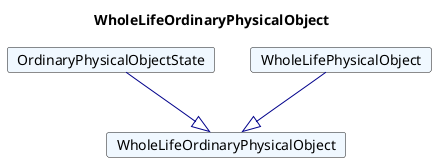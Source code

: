 @startuml
Title WholeLifeOrdinaryPhysicalObject 

Card WholeLifeOrdinaryPhysicalObject #F0F8FF [
WholeLifeOrdinaryPhysicalObject
]
Card OrdinaryPhysicalObjectState #F0F8FF [
OrdinaryPhysicalObjectState
]
OrdinaryPhysicalObjectState --|> WholeLifeOrdinaryPhysicalObject  #00008B 
Card WholeLifePhysicalObject #F0F8FF [
WholeLifePhysicalObject
]
WholeLifePhysicalObject --|> WholeLifeOrdinaryPhysicalObject  #00008B 
@enduml